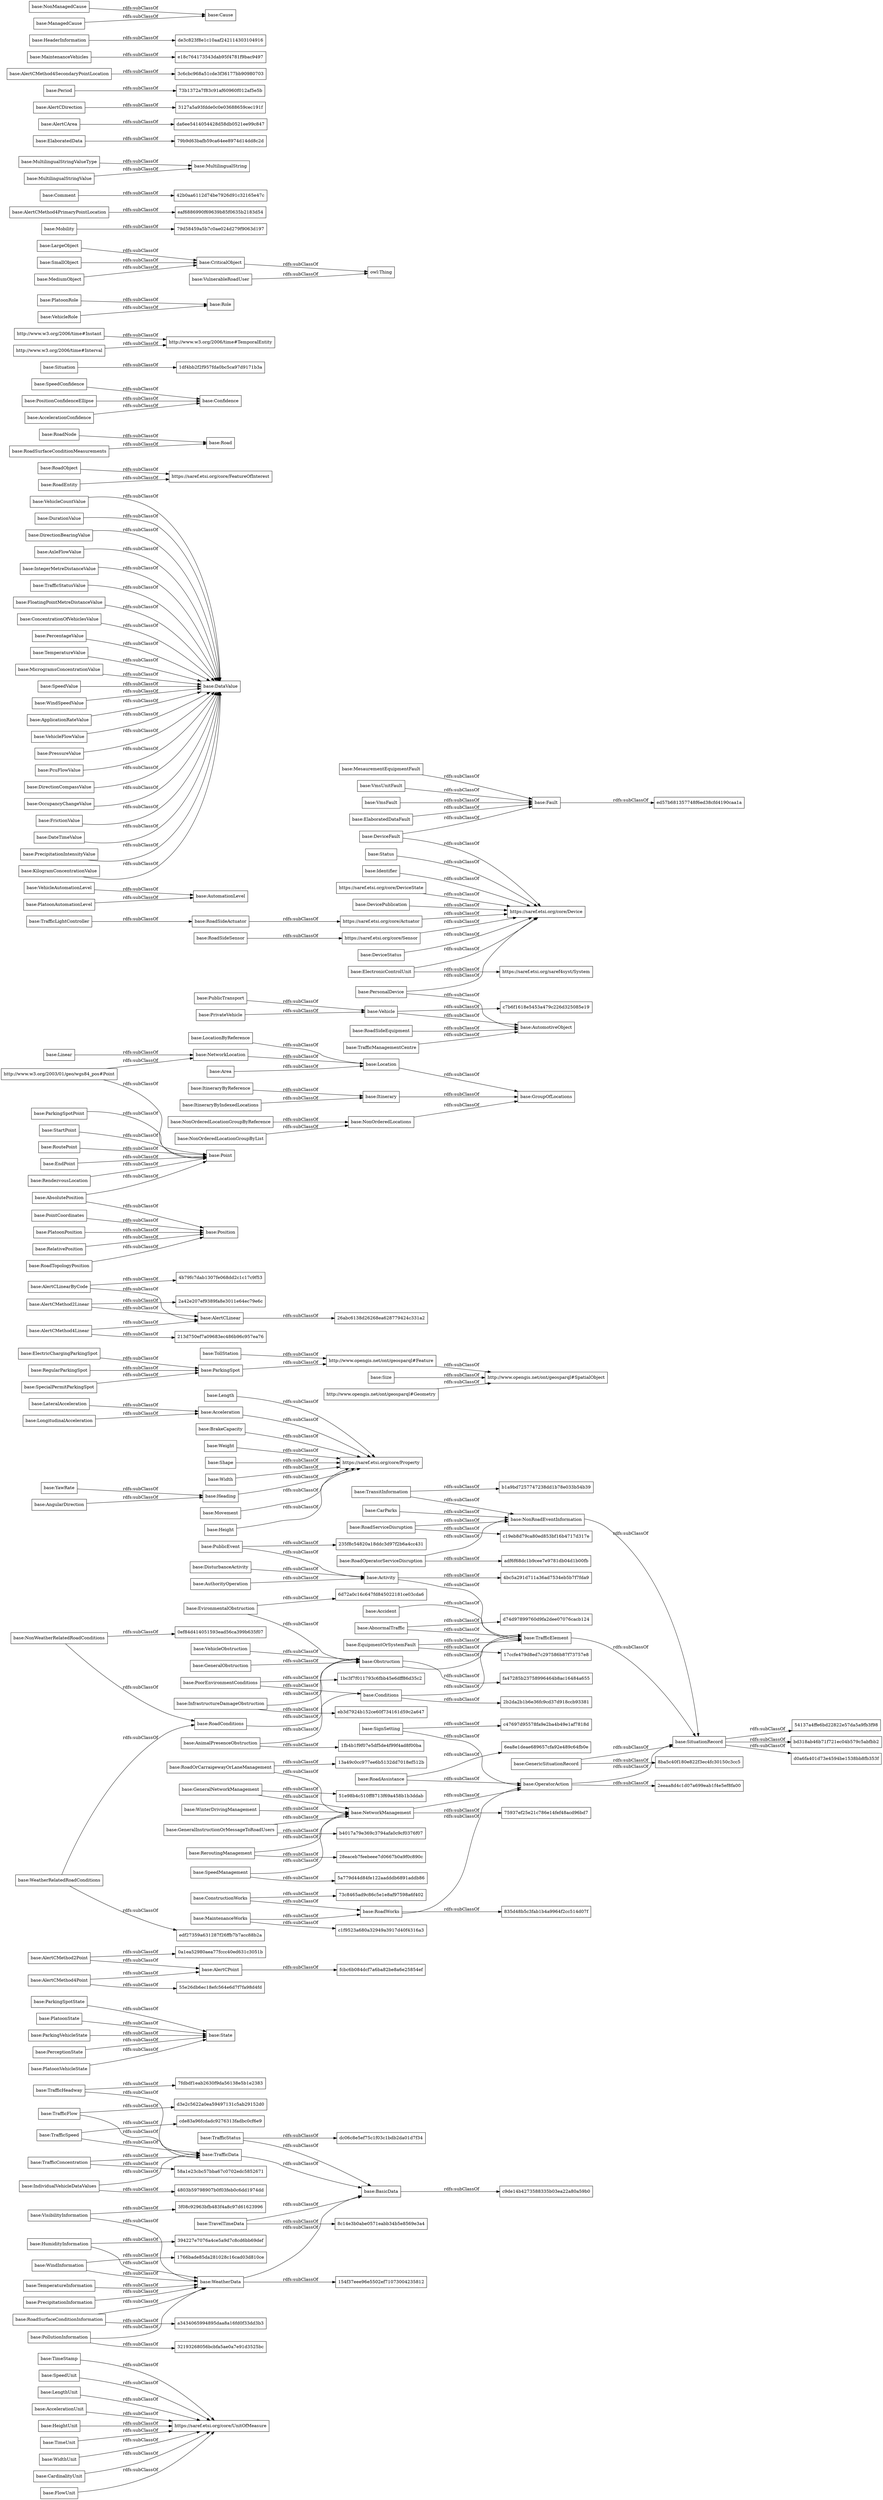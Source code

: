 digraph ar2dtool_diagram { 
rankdir=LR;
size="1000"
node [shape = rectangle, color="black"]; "base:TimeStamp" "3f08c92963bfb483f4a8c97d61623996" "base:ParkingSpotState" "base:AlertCMethod2Point" "b1a9bd7257747238dd1b78e033b54b39" "base:PlatoonState" "base:WinterDrivingManagement" "base:Length" "base:NetworkManagement" "base:TollStation" "base:SignSetting" "26abc6138d26268ea628779424c331a2" "base:ItineraryByIndexedLocations" "base:VmsUnitFault" "base:PublicTransport" "base:VehicleAutomationLevel" "http://www.opengis.net/ont/geosparql#SpatialObject" "base:VehicleCountValue" "c1f9523a680a32949a3917d40f4316a3" "c19eb8d79ca80ed853bf16b4717d317e" "2a42e207ef9389fa8e3011e64ec79e6c" "8ba5c40f180e822f3ec4fc30150c3cc5" "base:EvironmentalObstruction" "75937ef25e21c786e14fef48acd96bd7" "a3434065994895daa8a16fd0f33dd3b3" "base:DurationValue" "base:PointCoordinates" "base:HumidityInformation" "base:GeneralNetworkManagement" "base:VmsFault" "base:Activity" "https://saref.etsi.org/core/FeatureOfInterest" "7fdbdf1eab2630f9da56138e5b1e2383" "base:ElectricChargingParkingSpot" "base:WindInformation" "base:Vehicle" "4bc5a291d711a36ad7534eb5b7f7fda9" "base:InfrastructureDamageObstruction" "13a49c0cc977ee6b5132dd7018ef512b" "base:Road" "394227e7076a4ce5a9d7c8cd6bb69def" "base:SpeedConfidence" "d74d97899760d9fa2dee07076cacb124" "base:SpeedUnit" "base:Status" "base:PlatoonAutomationLevel" "base:PrecipitationInformation" "base:ParkingSpotPoint" "base:RoadSideSensor" "8c14e3b0abe0571eabb34b5e8569e3a4" "base:DirectionBearingValue" "base:Accident" "ed57b681357748f6ed38cfd4190caa1a" "base:AxleFlowValue" "base:DeviceFault" "base:RoadServiceDisruption" "base:RoadObject" "base:Situation" "base:RoadWorks" "base:IntegerMetreDistanceValue" "base:StartPoint" "base:Acceleration" "base:RoadOrCarraigewayOrLaneManagement" "base:PlatoonPosition" "base:State" "fa47285b23758996464b8ac16484a655" "1766bade85da281028c16cad03d810ce" "2b2da2b1b6e36fc9cd37d918ccb93381" "base:RoutePoint" "base:TrafficHeadway" "base:NetworkLocation" "base:ReroutingManagement" "base:LengthUnit" "6ea8e1deae689657cfa92e489c64fb0e" "base:NonWeatherRelatedRoadConditions" "base:RelativePosition" "base:TrafficData" "base:TrafficStatusValue" "base:TrafficStatus" "http://www.w3.org/2006/time#TemporalEntity" "base:Identifier" "base:RoadNode" "base:TransitInformation" "4b79fc7dab1307fe068dd2c1c17c9f53" "base:AlertCPoint" "base:FloatingPointMetreDistanceValue" "base:Role" "http://www.w3.org/2003/01/geo/wgs84_pos#Point" "base:LargeObject" "base:Conditions" "base:RoadEntity" "base:BrakeCapacity" "base:AbnormalTraffic" "edf27359a631287f26ffb7b7acc88b2a" "base:EndPoint" "base:SituationRecord" "base:ConcentrationOfVehiclesValue" "5a779d44d84fe122aadddb6891addb86" "base:ParkingVehicleState" "base:RegularParkingSpot" "base:Mobility" "base:AlertCMethod4PrimaryPointLocation" "42b0aa6112d74be7926d91c32165e47c" "base:RoadSurfaceConditionInformation" "dc06c8e5ef75c1f03c1bdb2da01d7f34" "base:VehicleObstruction" "base:PercentageValue" "base:AccelerationUnit" "base:RoadTopologyPosition" "2eeaa8d4c1d07a699eab1f4e5ef8fa00" "base:TrafficElement" "https://saref.etsi.org/saref4syst/System" "154f37eee96e5502ef71073004235812" "base:SpeedManagement" "base:MultilingualString" "base:PositionConfidenceEllipse" "base:HeightUnit" "base:AlertCMethod4Point" "base:BasicData" "base:TemperatureInformation" "28eaceb7feebeee7d0667b0a9f0c890c" "base:Location" "base:TemperatureValue" "base:CriticalObject" "base:YawRate" "base:RoadSideActuator" "base:GroupOfLocations" "base:RoadOperatorServiceDisruption" "https://saref.etsi.org/core/DeviceState" "1bc3f7f011793c6fbb45e6dff86d35c2" "base:VulnerableRoadUser" "base:RoadSideEquipment" "http://www.w3.org/2006/time#Instant" "base:SpecialPermitParkingSpot" "base:Area" "base:NonRoadEventInformation" "http://www.opengis.net/ont/geosparql#Feature" "base:ElaboratedData" "base:Weight" "base:DevicePublication" "base:LateralAcceleration" "adf6f68dc1b9cee7e9781db04d1b00fb" "da6ee5414054428d58db0521ee99c847" "base:Size" "base:PrivateVehicle" "base:PoorEnvironmentConditions" "http://www.w3.org/2006/time#Interval" "base:NonOrderedLocationGroupByList" "base:MicrogramsConcentrationValue" "6d72a0c16c647fd845022181ce03cda6" "eb3d7924b152ce60f734161d59c2a647" "base:SpeedValue" "base:WindSpeedValue" "base:TimeUnit" "c47697d95578fa9e2ba4b49e1af7818d" "base:PerceptionState" "79b9d63bafb59ca64ee8974d14dd8c2d" "base:GeneralInstructionOrMessageToRoadUsers" "3127a5a93fdde0c0e03688659cec191f" "base:TrafficLightController" "base:RendezvousLocation" "base:Linear" "base:PlatoonVehicleState" "base:SmallObject" "835d48b5c3fab1b4a9964f2cc514d07f" "1df4bb2f2f957fda0bc5ca97d9171b3a" "b4017a79e369c3794afa0c9cf0376f07" "base:LocationByReference" "base:GenericSituationRecord" "base:EquipmentOrSystemFault" "54137a4ffe6bd22822e57da5a9fb3f98" "base:TravelTimeData" "base:WidthUnit" "base:AlertCMethod2Linear" "base:ApplicationRateValue" "base:AutomationLevel" "base:LongitudinalAcceleration" "base:MultilingualStringValueType" "base:TrafficConcentration" "base:ElectronicControlUnit" "base:ItineraryByReference" "bd318ab46b71f721ec04b579c5abfbb2" "base:Period" "17ccfe479d8ed7c297586b87f73757e8" "base:MediumObject" "32193268056bcbfa5ae0a7e91d3525bc" "base:Confidence" "213d750ef7a09683ec486b96c957ea76" "base:AlertCLinearByCode" "base:AngularDirection" "0ef84d414051593ead56ca399b635f07" "d0a6fa401d73e4594be1538bb8fb353f" "base:AlertCMethod4SecondaryPointLocation" "https://saref.etsi.org/core/UnitOfMeasure" "base:Position" "79d58459a5b7c0ae024d279f9063d197" "base:VehicleFlowValue" "base:ConstructionWorks" "base:Shape" "base:Width" "fcbc6b084dcf7a6ba82be8a6e25854ef" "base:AuthorityOperation" "base:PressureValue" "base:PcuFlowValue" "base:RoadAssistance" "base:VisibilityInformation" "https://saref.etsi.org/core/Actuator" "base:RoadConditions" "base:AlertCMethod4Linear" "base:DataValue" "https://saref.etsi.org/core/Sensor" "base:DirectionCompassValue" "base:AnimalPresenceObstruction" "base:AlertCArea" "4803b59798907b0f03feb0c6dd1974dd" "base:Fault" "base:OccupancyChangeValue" "e18c764173543dab95f4781f9bac9497" "0a1ea52980aea77fccc40ed631c3051b" "https://saref.etsi.org/core/Property" "base:RoadSurfaceConditionMeasurements" "58a1e23cbc57bba67c0702edc5852671" "base:Itinerary" "base:WeatherRelatedRoadConditions" "base:DisturbanceActivity" "base:CardinalityUnit" "base:GeneralObstruction" "base:Comment" "base:PlatoonRole" "base:AlertCLinear" "base:Point" "base:NonOrderedLocationGroupByReference" "base:FrictionValue" "de3c823f8e1c10aaf242114303104916" "55e26db6ec18efc564e6d7f7fa98d4fd" "c7b6f1618e5453a479c226d325085e19" "base:NonManagedCause" "base:AutomotiveObject" "base:ManagedCause" "base:PollutionInformation" "base:Obstruction" "base:HeaderInformation" "cde83a96fcdadc9276313fadbc0cf6e9" "base:DateTimeValue" "base:MultilingualStringValue" "base:PublicEvent" "eaf6886990f69639b85f0635b2183d54" "base:VehicleRole" "https://saref.etsi.org/core/Device" "base:TrafficFlow" "base:FlowUnit" "73c8465ad9c86c5e1e8af97598a6f402" "base:PersonalDevice" "base:AccelerationConfidence" "base:MaintenanceVehicles" "base:TrafficManagementCentre" "base:NonOrderedLocations" "base:Cause" "c9de14b4273588335b03ea22a80a59b0" "base:OperatorAction" "235f8c54820a18ddc3d97f2b6a4cc431" "base:ElaboratedDataFault" "base:PrecipitationIntensityValue" "3c6cbc968a51cde3f36177bb90980703" "base:MaintenanceWorks" "73b1372a7f83c91af60960f012af5e5b" "base:IndividualVehicleDataValues" "http://www.opengis.net/ont/geosparql#Geometry" "base:MesaurementEquipmentFault" "base:Heading" "base:TrafficSpeed" "d3e2c5622a0ea59497131c5ab29152d0" "base:WeatherData" "base:Movement" "base:AbsolutePosition" "1fb4b1f9f07e5df5de4f99f4ad8f00ba" "base:ParkingSpot" "base:KilogramConcentrationValue" "51e98b4c510ff8713f69a458b1b3ddab" "base:AlertCDirection" "base:DeviceStatus" "base:CarParks" "base:Height" ; /*classes style*/
	"base:DurationValue" -> "base:DataValue" [ label = "rdfs:subClassOf" ];
	"base:AlertCMethod2Point" -> "0a1ea52980aea77fccc40ed631c3051b" [ label = "rdfs:subClassOf" ];
	"base:AlertCMethod2Point" -> "base:AlertCPoint" [ label = "rdfs:subClassOf" ];
	"base:DevicePublication" -> "https://saref.etsi.org/core/Device" [ label = "rdfs:subClassOf" ];
	"http://www.w3.org/2006/time#Instant" -> "http://www.w3.org/2006/time#TemporalEntity" [ label = "rdfs:subClassOf" ];
	"base:PressureValue" -> "base:DataValue" [ label = "rdfs:subClassOf" ];
	"base:RoadConditions" -> "base:Conditions" [ label = "rdfs:subClassOf" ];
	"base:SmallObject" -> "base:CriticalObject" [ label = "rdfs:subClassOf" ];
	"base:Comment" -> "42b0aa6112d74be7926d91c32165e47c" [ label = "rdfs:subClassOf" ];
	"base:GenericSituationRecord" -> "8ba5c40f180e822f3ec4fc30150c3cc5" [ label = "rdfs:subClassOf" ];
	"base:GenericSituationRecord" -> "base:SituationRecord" [ label = "rdfs:subClassOf" ];
	"base:Length" -> "https://saref.etsi.org/core/Property" [ label = "rdfs:subClassOf" ];
	"base:AngularDirection" -> "base:Heading" [ label = "rdfs:subClassOf" ];
	"base:VehicleRole" -> "base:Role" [ label = "rdfs:subClassOf" ];
	"base:ReroutingManagement" -> "28eaceb7feebeee7d0667b0a9f0c890c" [ label = "rdfs:subClassOf" ];
	"base:ReroutingManagement" -> "base:NetworkManagement" [ label = "rdfs:subClassOf" ];
	"base:PlatoonPosition" -> "base:Position" [ label = "rdfs:subClassOf" ];
	"base:AlertCLinearByCode" -> "4b79fc7dab1307fe068dd2c1c17c9f53" [ label = "rdfs:subClassOf" ];
	"base:AlertCLinearByCode" -> "base:AlertCLinear" [ label = "rdfs:subClassOf" ];
	"base:ParkingSpot" -> "http://www.opengis.net/ont/geosparql#Feature" [ label = "rdfs:subClassOf" ];
	"base:AlertCMethod2Linear" -> "2a42e207ef9389fa8e3011e64ec79e6c" [ label = "rdfs:subClassOf" ];
	"base:AlertCMethod2Linear" -> "base:AlertCLinear" [ label = "rdfs:subClassOf" ];
	"base:RoadObject" -> "https://saref.etsi.org/core/FeatureOfInterest" [ label = "rdfs:subClassOf" ];
	"base:GeneralInstructionOrMessageToRoadUsers" -> "b4017a79e369c3794afa0c9cf0376f07" [ label = "rdfs:subClassOf" ];
	"base:GeneralInstructionOrMessageToRoadUsers" -> "base:NetworkManagement" [ label = "rdfs:subClassOf" ];
	"base:IntegerMetreDistanceValue" -> "base:DataValue" [ label = "rdfs:subClassOf" ];
	"base:MesaurementEquipmentFault" -> "base:Fault" [ label = "rdfs:subClassOf" ];
	"base:WindInformation" -> "1766bade85da281028c16cad03d810ce" [ label = "rdfs:subClassOf" ];
	"base:WindInformation" -> "base:WeatherData" [ label = "rdfs:subClassOf" ];
	"base:ElectronicControlUnit" -> "https://saref.etsi.org/core/Device" [ label = "rdfs:subClassOf" ];
	"base:ElectronicControlUnit" -> "https://saref.etsi.org/saref4syst/System" [ label = "rdfs:subClassOf" ];
	"base:Activity" -> "4bc5a291d711a36ad7534eb5b7f7fda9" [ label = "rdfs:subClassOf" ];
	"base:Activity" -> "base:TrafficElement" [ label = "rdfs:subClassOf" ];
	"base:Shape" -> "https://saref.etsi.org/core/Property" [ label = "rdfs:subClassOf" ];
	"base:SpeedValue" -> "base:DataValue" [ label = "rdfs:subClassOf" ];
	"http://www.w3.org/2006/time#Interval" -> "http://www.w3.org/2006/time#TemporalEntity" [ label = "rdfs:subClassOf" ];
	"base:Vehicle" -> "c7b6f1618e5453a479c226d325085e19" [ label = "rdfs:subClassOf" ];
	"base:Vehicle" -> "base:AutomotiveObject" [ label = "rdfs:subClassOf" ];
	"base:TemperatureValue" -> "base:DataValue" [ label = "rdfs:subClassOf" ];
	"base:FrictionValue" -> "base:DataValue" [ label = "rdfs:subClassOf" ];
	"base:RoadEntity" -> "https://saref.etsi.org/core/FeatureOfInterest" [ label = "rdfs:subClassOf" ];
	"base:TollStation" -> "http://www.opengis.net/ont/geosparql#Feature" [ label = "rdfs:subClassOf" ];
	"base:Period" -> "73b1372a7f83c91af60960f012af5e5b" [ label = "rdfs:subClassOf" ];
	"base:AbnormalTraffic" -> "d74d97899760d9fa2dee07076cacb124" [ label = "rdfs:subClassOf" ];
	"base:AbnormalTraffic" -> "base:TrafficElement" [ label = "rdfs:subClassOf" ];
	"base:SpeedConfidence" -> "base:Confidence" [ label = "rdfs:subClassOf" ];
	"base:LocationByReference" -> "base:Location" [ label = "rdfs:subClassOf" ];
	"base:TrafficManagementCentre" -> "base:AutomotiveObject" [ label = "rdfs:subClassOf" ];
	"base:DeviceFault" -> "https://saref.etsi.org/core/Device" [ label = "rdfs:subClassOf" ];
	"base:DeviceFault" -> "base:Fault" [ label = "rdfs:subClassOf" ];
	"base:NonManagedCause" -> "base:Cause" [ label = "rdfs:subClassOf" ];
	"base:TrafficStatusValue" -> "base:DataValue" [ label = "rdfs:subClassOf" ];
	"base:RoadSideActuator" -> "https://saref.etsi.org/core/Actuator" [ label = "rdfs:subClassOf" ];
	"base:PcuFlowValue" -> "base:DataValue" [ label = "rdfs:subClassOf" ];
	"base:WidthUnit" -> "https://saref.etsi.org/core/UnitOfMeasure" [ label = "rdfs:subClassOf" ];
	"base:RoadSurfaceConditionInformation" -> "a3434065994895daa8a16fd0f33dd3b3" [ label = "rdfs:subClassOf" ];
	"base:RoadSurfaceConditionInformation" -> "base:WeatherData" [ label = "rdfs:subClassOf" ];
	"base:YawRate" -> "base:Heading" [ label = "rdfs:subClassOf" ];
	"base:PublicTransport" -> "base:Vehicle" [ label = "rdfs:subClassOf" ];
	"base:Identifier" -> "https://saref.etsi.org/core/Device" [ label = "rdfs:subClassOf" ];
	"base:DirectionBearingValue" -> "base:DataValue" [ label = "rdfs:subClassOf" ];
	"base:AnimalPresenceObstruction" -> "1fb4b1f9f07e5df5de4f99f4ad8f00ba" [ label = "rdfs:subClassOf" ];
	"base:AnimalPresenceObstruction" -> "base:Obstruction" [ label = "rdfs:subClassOf" ];
	"base:Movement" -> "https://saref.etsi.org/core/Property" [ label = "rdfs:subClassOf" ];
	"base:NonOrderedLocationGroupByReference" -> "base:NonOrderedLocations" [ label = "rdfs:subClassOf" ];
	"base:Weight" -> "https://saref.etsi.org/core/Property" [ label = "rdfs:subClassOf" ];
	"base:RoadNode" -> "base:Road" [ label = "rdfs:subClassOf" ];
	"base:GeneralNetworkManagement" -> "51e98b4c510ff8713f69a458b1b3ddab" [ label = "rdfs:subClassOf" ];
	"base:GeneralNetworkManagement" -> "base:NetworkManagement" [ label = "rdfs:subClassOf" ];
	"base:VehicleCountValue" -> "base:DataValue" [ label = "rdfs:subClassOf" ];
	"base:PercentageValue" -> "base:DataValue" [ label = "rdfs:subClassOf" ];
	"base:PrecipitationInformation" -> "base:WeatherData" [ label = "rdfs:subClassOf" ];
	"base:PlatoonRole" -> "base:Role" [ label = "rdfs:subClassOf" ];
	"base:TransitInformation" -> "b1a9bd7257747238dd1b78e033b54b39" [ label = "rdfs:subClassOf" ];
	"base:TransitInformation" -> "base:NonRoadEventInformation" [ label = "rdfs:subClassOf" ];
	"base:AbsolutePosition" -> "base:Position" [ label = "rdfs:subClassOf" ];
	"base:AbsolutePosition" -> "base:Point" [ label = "rdfs:subClassOf" ];
	"base:SignSetting" -> "c47697d95578fa9e2ba4b49e1af7818d" [ label = "rdfs:subClassOf" ];
	"base:SignSetting" -> "base:OperatorAction" [ label = "rdfs:subClassOf" ];
	"base:ElaboratedDataFault" -> "base:Fault" [ label = "rdfs:subClassOf" ];
	"base:AlertCLinear" -> "26abc6138d26268ea628779424c331a2" [ label = "rdfs:subClassOf" ];
	"base:MediumObject" -> "base:CriticalObject" [ label = "rdfs:subClassOf" ];
	"base:NetworkLocation" -> "base:Location" [ label = "rdfs:subClassOf" ];
	"base:Status" -> "https://saref.etsi.org/core/Device" [ label = "rdfs:subClassOf" ];
	"base:GeneralObstruction" -> "base:Obstruction" [ label = "rdfs:subClassOf" ];
	"base:MultilingualStringValueType" -> "base:MultilingualString" [ label = "rdfs:subClassOf" ];
	"base:Width" -> "https://saref.etsi.org/core/Property" [ label = "rdfs:subClassOf" ];
	"base:Itinerary" -> "base:GroupOfLocations" [ label = "rdfs:subClassOf" ];
	"base:TrafficFlow" -> "d3e2c5622a0ea59497131c5ab29152d0" [ label = "rdfs:subClassOf" ];
	"base:TrafficFlow" -> "base:TrafficData" [ label = "rdfs:subClassOf" ];
	"base:RoadTopologyPosition" -> "base:Position" [ label = "rdfs:subClassOf" ];
	"base:CriticalObject" -> "owl:Thing" [ label = "rdfs:subClassOf" ];
	"base:TrafficLightController" -> "base:RoadSideActuator" [ label = "rdfs:subClassOf" ];
	"base:SituationRecord" -> "d0a6fa401d73e4594be1538bb8fb353f" [ label = "rdfs:subClassOf" ];
	"base:SituationRecord" -> "bd318ab46b71f721ec04b579c5abfbb2" [ label = "rdfs:subClassOf" ];
	"base:SituationRecord" -> "54137a4ffe6bd22822e57da5a9fb3f98" [ label = "rdfs:subClassOf" ];
	"base:Fault" -> "ed57b681357748f6ed38cfd4190caa1a" [ label = "rdfs:subClassOf" ];
	"base:ItineraryByIndexedLocations" -> "base:Itinerary" [ label = "rdfs:subClassOf" ];
	"base:ConcentrationOfVehiclesValue" -> "base:DataValue" [ label = "rdfs:subClassOf" ];
	"base:KilogramConcentrationValue" -> "base:DataValue" [ label = "rdfs:subClassOf" ];
	"base:RoutePoint" -> "base:Point" [ label = "rdfs:subClassOf" ];
	"base:BasicData" -> "c9de14b4273588335b03ea22a80a59b0" [ label = "rdfs:subClassOf" ];
	"base:EvironmentalObstruction" -> "6d72a0c16c647fd845022181ce03cda6" [ label = "rdfs:subClassOf" ];
	"base:EvironmentalObstruction" -> "base:Obstruction" [ label = "rdfs:subClassOf" ];
	"base:LongitudinalAcceleration" -> "base:Acceleration" [ label = "rdfs:subClassOf" ];
	"base:AlertCMethod4SecondaryPointLocation" -> "3c6cbc968a51cde3f36177bb90980703" [ label = "rdfs:subClassOf" ];
	"base:PoorEnvironmentConditions" -> "1bc3f7f011793c6fbb45e6dff86d35c2" [ label = "rdfs:subClassOf" ];
	"base:PoorEnvironmentConditions" -> "base:Conditions" [ label = "rdfs:subClassOf" ];
	"base:SpecialPermitParkingSpot" -> "base:ParkingSpot" [ label = "rdfs:subClassOf" ];
	"base:Mobility" -> "79d58459a5b7c0ae024d279f9063d197" [ label = "rdfs:subClassOf" ];
	"base:EquipmentOrSystemFault" -> "17ccfe479d8ed7c297586b87f73757e8" [ label = "rdfs:subClassOf" ];
	"base:EquipmentOrSystemFault" -> "base:TrafficElement" [ label = "rdfs:subClassOf" ];
	"base:Size" -> "http://www.opengis.net/ont/geosparql#SpatialObject" [ label = "rdfs:subClassOf" ];
	"base:TrafficStatus" -> "dc06c8e5ef75c1f03c1bdb2da01d7f34" [ label = "rdfs:subClassOf" ];
	"base:TrafficStatus" -> "base:BasicData" [ label = "rdfs:subClassOf" ];
	"base:Heading" -> "https://saref.etsi.org/core/Property" [ label = "rdfs:subClassOf" ];
	"base:PublicEvent" -> "235f8c54820a18ddc3d97f2b6a4cc431" [ label = "rdfs:subClassOf" ];
	"base:PublicEvent" -> "base:Activity" [ label = "rdfs:subClassOf" ];
	"base:TrafficData" -> "base:BasicData" [ label = "rdfs:subClassOf" ];
	"base:BrakeCapacity" -> "https://saref.etsi.org/core/Property" [ label = "rdfs:subClassOf" ];
	"https://saref.etsi.org/core/DeviceState" -> "https://saref.etsi.org/core/Device" [ label = "rdfs:subClassOf" ];
	"base:VmsUnitFault" -> "base:Fault" [ label = "rdfs:subClassOf" ];
	"base:PlatoonState" -> "base:State" [ label = "rdfs:subClassOf" ];
	"base:Accident" -> "base:TrafficElement" [ label = "rdfs:subClassOf" ];
	"base:AlertCMethod4Point" -> "55e26db6ec18efc564e6d7f7fa98d4fd" [ label = "rdfs:subClassOf" ];
	"base:AlertCMethod4Point" -> "base:AlertCPoint" [ label = "rdfs:subClassOf" ];
	"base:PlatoonVehicleState" -> "base:State" [ label = "rdfs:subClassOf" ];
	"base:RoadServiceDisruption" -> "c19eb8d79ca80ed853bf16b4717d317e" [ label = "rdfs:subClassOf" ];
	"base:RoadServiceDisruption" -> "base:NonRoadEventInformation" [ label = "rdfs:subClassOf" ];
	"base:TrafficSpeed" -> "cde83a96fcdadc9276313fadbc0cf6e9" [ label = "rdfs:subClassOf" ];
	"base:TrafficSpeed" -> "base:TrafficData" [ label = "rdfs:subClassOf" ];
	"base:MaintenanceVehicles" -> "e18c764173543dab95f4781f9bac9497" [ label = "rdfs:subClassOf" ];
	"base:NonRoadEventInformation" -> "base:SituationRecord" [ label = "rdfs:subClassOf" ];
	"base:HeightUnit" -> "https://saref.etsi.org/core/UnitOfMeasure" [ label = "rdfs:subClassOf" ];
	"base:CardinalityUnit" -> "https://saref.etsi.org/core/UnitOfMeasure" [ label = "rdfs:subClassOf" ];
	"base:RendezvousLocation" -> "base:Point" [ label = "rdfs:subClassOf" ];
	"base:PointCoordinates" -> "base:Position" [ label = "rdfs:subClassOf" ];
	"base:ParkingVehicleState" -> "base:State" [ label = "rdfs:subClassOf" ];
	"base:NetworkManagement" -> "75937ef25e21c786e14fef48acd96bd7" [ label = "rdfs:subClassOf" ];
	"base:NetworkManagement" -> "base:OperatorAction" [ label = "rdfs:subClassOf" ];
	"base:DeviceStatus" -> "https://saref.etsi.org/core/Device" [ label = "rdfs:subClassOf" ];
	"base:ParkingSpotPoint" -> "base:Point" [ label = "rdfs:subClassOf" ];
	"base:TrafficElement" -> "base:SituationRecord" [ label = "rdfs:subClassOf" ];
	"base:ElaboratedData" -> "79b9d63bafb59ca64ee8974d14dd8c2d" [ label = "rdfs:subClassOf" ];
	"base:AlertCMethod4Linear" -> "213d750ef7a09683ec486b96c957ea76" [ label = "rdfs:subClassOf" ];
	"base:AlertCMethod4Linear" -> "base:AlertCLinear" [ label = "rdfs:subClassOf" ];
	"base:RelativePosition" -> "base:Position" [ label = "rdfs:subClassOf" ];
	"base:PersonalDevice" -> "https://saref.etsi.org/core/Device" [ label = "rdfs:subClassOf" ];
	"base:PersonalDevice" -> "base:AutomotiveObject" [ label = "rdfs:subClassOf" ];
	"base:Linear" -> "base:NetworkLocation" [ label = "rdfs:subClassOf" ];
	"base:ConstructionWorks" -> "73c8465ad9c86c5e1e8af97598a6f402" [ label = "rdfs:subClassOf" ];
	"base:ConstructionWorks" -> "base:RoadWorks" [ label = "rdfs:subClassOf" ];
	"base:PrivateVehicle" -> "base:Vehicle" [ label = "rdfs:subClassOf" ];
	"base:PollutionInformation" -> "32193268056bcbfa5ae0a7e91d3525bc" [ label = "rdfs:subClassOf" ];
	"base:PollutionInformation" -> "base:WeatherData" [ label = "rdfs:subClassOf" ];
	"base:Height" -> "https://saref.etsi.org/core/Property" [ label = "rdfs:subClassOf" ];
	"base:WeatherRelatedRoadConditions" -> "edf27359a631287f26ffb7b7acc88b2a" [ label = "rdfs:subClassOf" ];
	"base:WeatherRelatedRoadConditions" -> "base:RoadConditions" [ label = "rdfs:subClassOf" ];
	"base:DirectionCompassValue" -> "base:DataValue" [ label = "rdfs:subClassOf" ];
	"base:TravelTimeData" -> "8c14e3b0abe0571eabb34b5e8569e3a4" [ label = "rdfs:subClassOf" ];
	"base:TravelTimeData" -> "base:BasicData" [ label = "rdfs:subClassOf" ];
	"base:NonWeatherRelatedRoadConditions" -> "0ef84d414051593ead56ca399b635f07" [ label = "rdfs:subClassOf" ];
	"base:NonWeatherRelatedRoadConditions" -> "base:RoadConditions" [ label = "rdfs:subClassOf" ];
	"base:WeatherData" -> "154f37eee96e5502ef71073004235812" [ label = "rdfs:subClassOf" ];
	"base:WeatherData" -> "base:BasicData" [ label = "rdfs:subClassOf" ];
	"base:LengthUnit" -> "https://saref.etsi.org/core/UnitOfMeasure" [ label = "rdfs:subClassOf" ];
	"base:PositionConfidenceEllipse" -> "base:Confidence" [ label = "rdfs:subClassOf" ];
	"base:ItineraryByReference" -> "base:Itinerary" [ label = "rdfs:subClassOf" ];
	"base:MicrogramsConcentrationValue" -> "base:DataValue" [ label = "rdfs:subClassOf" ];
	"base:RoadSurfaceConditionMeasurements" -> "base:Road" [ label = "rdfs:subClassOf" ];
	"base:AlertCPoint" -> "fcbc6b084dcf7a6ba82be8a6e25854ef" [ label = "rdfs:subClassOf" ];
	"base:MultilingualStringValue" -> "base:MultilingualString" [ label = "rdfs:subClassOf" ];
	"base:TrafficConcentration" -> "58a1e23cbc57bba67c0702edc5852671" [ label = "rdfs:subClassOf" ];
	"base:TrafficConcentration" -> "base:TrafficData" [ label = "rdfs:subClassOf" ];
	"base:NonOrderedLocationGroupByList" -> "base:NonOrderedLocations" [ label = "rdfs:subClassOf" ];
	"base:PrecipitationIntensityValue" -> "base:DataValue" [ label = "rdfs:subClassOf" ];
	"base:Conditions" -> "2b2da2b1b6e36fc9cd37d918ccb93381" [ label = "rdfs:subClassOf" ];
	"base:Conditions" -> "base:TrafficElement" [ label = "rdfs:subClassOf" ];
	"base:RoadWorks" -> "835d48b5c3fab1b4a9964f2cc514d07f" [ label = "rdfs:subClassOf" ];
	"base:RoadWorks" -> "base:OperatorAction" [ label = "rdfs:subClassOf" ];
	"base:CarParks" -> "base:NonRoadEventInformation" [ label = "rdfs:subClassOf" ];
	"base:RoadSideEquipment" -> "base:AutomotiveObject" [ label = "rdfs:subClassOf" ];
	"base:SpeedUnit" -> "https://saref.etsi.org/core/UnitOfMeasure" [ label = "rdfs:subClassOf" ];
	"base:AxleFlowValue" -> "base:DataValue" [ label = "rdfs:subClassOf" ];
	"base:ApplicationRateValue" -> "base:DataValue" [ label = "rdfs:subClassOf" ];
	"base:TimeStamp" -> "https://saref.etsi.org/core/UnitOfMeasure" [ label = "rdfs:subClassOf" ];
	"base:LateralAcceleration" -> "base:Acceleration" [ label = "rdfs:subClassOf" ];
	"base:IndividualVehicleDataValues" -> "4803b59798907b0f03feb0c6dd1974dd" [ label = "rdfs:subClassOf" ];
	"base:IndividualVehicleDataValues" -> "base:TrafficData" [ label = "rdfs:subClassOf" ];
	"base:VisibilityInformation" -> "3f08c92963bfb483f4a8c97d61623996" [ label = "rdfs:subClassOf" ];
	"base:VisibilityInformation" -> "base:WeatherData" [ label = "rdfs:subClassOf" ];
	"base:MaintenanceWorks" -> "c1f9523a680a32949a3917d40f4316a3" [ label = "rdfs:subClassOf" ];
	"base:MaintenanceWorks" -> "base:RoadWorks" [ label = "rdfs:subClassOf" ];
	"http://www.w3.org/2003/01/geo/wgs84_pos#Point" -> "base:Point" [ label = "rdfs:subClassOf" ];
	"http://www.w3.org/2003/01/geo/wgs84_pos#Point" -> "base:NetworkLocation" [ label = "rdfs:subClassOf" ];
	"base:WindSpeedValue" -> "base:DataValue" [ label = "rdfs:subClassOf" ];
	"base:VehicleFlowValue" -> "base:DataValue" [ label = "rdfs:subClassOf" ];
	"base:RoadAssistance" -> "6ea8e1deae689657cfa92e489c64fb0e" [ label = "rdfs:subClassOf" ];
	"base:RoadAssistance" -> "base:OperatorAction" [ label = "rdfs:subClassOf" ];
	"base:PerceptionState" -> "base:State" [ label = "rdfs:subClassOf" ];
	"base:NonOrderedLocations" -> "base:GroupOfLocations" [ label = "rdfs:subClassOf" ];
	"base:InfrastructureDamageObstruction" -> "eb3d7924b152ce60f734161d59c2a647" [ label = "rdfs:subClassOf" ];
	"base:InfrastructureDamageObstruction" -> "base:Obstruction" [ label = "rdfs:subClassOf" ];
	"base:ElectricChargingParkingSpot" -> "base:ParkingSpot" [ label = "rdfs:subClassOf" ];
	"base:Acceleration" -> "https://saref.etsi.org/core/Property" [ label = "rdfs:subClassOf" ];
	"base:ParkingSpotState" -> "base:State" [ label = "rdfs:subClassOf" ];
	"base:RoadOperatorServiceDisruption" -> "adf6f68dc1b9cee7e9781db04d1b00fb" [ label = "rdfs:subClassOf" ];
	"base:RoadOperatorServiceDisruption" -> "base:NonRoadEventInformation" [ label = "rdfs:subClassOf" ];
	"base:RoadOrCarraigewayOrLaneManagement" -> "13a49c0cc977ee6b5132dd7018ef512b" [ label = "rdfs:subClassOf" ];
	"base:RoadOrCarraigewayOrLaneManagement" -> "base:NetworkManagement" [ label = "rdfs:subClassOf" ];
	"base:SpeedManagement" -> "5a779d44d84fe122aadddb6891addb86" [ label = "rdfs:subClassOf" ];
	"base:SpeedManagement" -> "base:NetworkManagement" [ label = "rdfs:subClassOf" ];
	"base:StartPoint" -> "base:Point" [ label = "rdfs:subClassOf" ];
	"https://saref.etsi.org/core/Actuator" -> "https://saref.etsi.org/core/Device" [ label = "rdfs:subClassOf" ];
	"base:PlatoonAutomationLevel" -> "base:AutomationLevel" [ label = "rdfs:subClassOf" ];
	"base:DateTimeValue" -> "base:DataValue" [ label = "rdfs:subClassOf" ];
	"base:RoadSideSensor" -> "https://saref.etsi.org/core/Sensor" [ label = "rdfs:subClassOf" ];
	"base:HeaderInformation" -> "de3c823f8e1c10aaf242114303104916" [ label = "rdfs:subClassOf" ];
	"base:HumidityInformation" -> "394227e7076a4ce5a9d7c8cd6bb69def" [ label = "rdfs:subClassOf" ];
	"base:HumidityInformation" -> "base:WeatherData" [ label = "rdfs:subClassOf" ];
	"base:Location" -> "base:GroupOfLocations" [ label = "rdfs:subClassOf" ];
	"base:LargeObject" -> "base:CriticalObject" [ label = "rdfs:subClassOf" ];
	"base:AccelerationUnit" -> "https://saref.etsi.org/core/UnitOfMeasure" [ label = "rdfs:subClassOf" ];
	"base:WinterDrivingManagement" -> "base:NetworkManagement" [ label = "rdfs:subClassOf" ];
	"base:ManagedCause" -> "base:Cause" [ label = "rdfs:subClassOf" ];
	"base:AuthorityOperation" -> "base:Activity" [ label = "rdfs:subClassOf" ];
	"base:FlowUnit" -> "https://saref.etsi.org/core/UnitOfMeasure" [ label = "rdfs:subClassOf" ];
	"base:Situation" -> "1df4bb2f2f957fda0bc5ca97d9171b3a" [ label = "rdfs:subClassOf" ];
	"base:VehicleAutomationLevel" -> "base:AutomationLevel" [ label = "rdfs:subClassOf" ];
	"base:Obstruction" -> "fa47285b23758996464b8ac16484a655" [ label = "rdfs:subClassOf" ];
	"base:Obstruction" -> "base:TrafficElement" [ label = "rdfs:subClassOf" ];
	"base:AccelerationConfidence" -> "base:Confidence" [ label = "rdfs:subClassOf" ];
	"base:FloatingPointMetreDistanceValue" -> "base:DataValue" [ label = "rdfs:subClassOf" ];
	"base:DisturbanceActivity" -> "base:Activity" [ label = "rdfs:subClassOf" ];
	"base:RegularParkingSpot" -> "base:ParkingSpot" [ label = "rdfs:subClassOf" ];
	"base:VehicleObstruction" -> "base:Obstruction" [ label = "rdfs:subClassOf" ];
	"base:VmsFault" -> "base:Fault" [ label = "rdfs:subClassOf" ];
	"base:VulnerableRoadUser" -> "owl:Thing" [ label = "rdfs:subClassOf" ];
	"http://www.opengis.net/ont/geosparql#Feature" -> "http://www.opengis.net/ont/geosparql#SpatialObject" [ label = "rdfs:subClassOf" ];
	"base:OccupancyChangeValue" -> "base:DataValue" [ label = "rdfs:subClassOf" ];
	"base:AlertCArea" -> "da6ee5414054428d58db0521ee99c847" [ label = "rdfs:subClassOf" ];
	"base:AlertCDirection" -> "3127a5a93fdde0c0e03688659cec191f" [ label = "rdfs:subClassOf" ];
	"base:AlertCMethod4PrimaryPointLocation" -> "eaf6886990f69639b85f0635b2183d54" [ label = "rdfs:subClassOf" ];
	"https://saref.etsi.org/core/Sensor" -> "https://saref.etsi.org/core/Device" [ label = "rdfs:subClassOf" ];
	"base:OperatorAction" -> "2eeaa8d4c1d07a699eab1f4e5ef8fa00" [ label = "rdfs:subClassOf" ];
	"base:OperatorAction" -> "base:SituationRecord" [ label = "rdfs:subClassOf" ];
	"base:Area" -> "base:Location" [ label = "rdfs:subClassOf" ];
	"base:TimeUnit" -> "https://saref.etsi.org/core/UnitOfMeasure" [ label = "rdfs:subClassOf" ];
	"base:TrafficHeadway" -> "7fdbdf1eab2630f9da56138e5b1e2383" [ label = "rdfs:subClassOf" ];
	"base:TrafficHeadway" -> "base:TrafficData" [ label = "rdfs:subClassOf" ];
	"http://www.opengis.net/ont/geosparql#Geometry" -> "http://www.opengis.net/ont/geosparql#SpatialObject" [ label = "rdfs:subClassOf" ];
	"base:TemperatureInformation" -> "base:WeatherData" [ label = "rdfs:subClassOf" ];
	"base:EndPoint" -> "base:Point" [ label = "rdfs:subClassOf" ];

}
